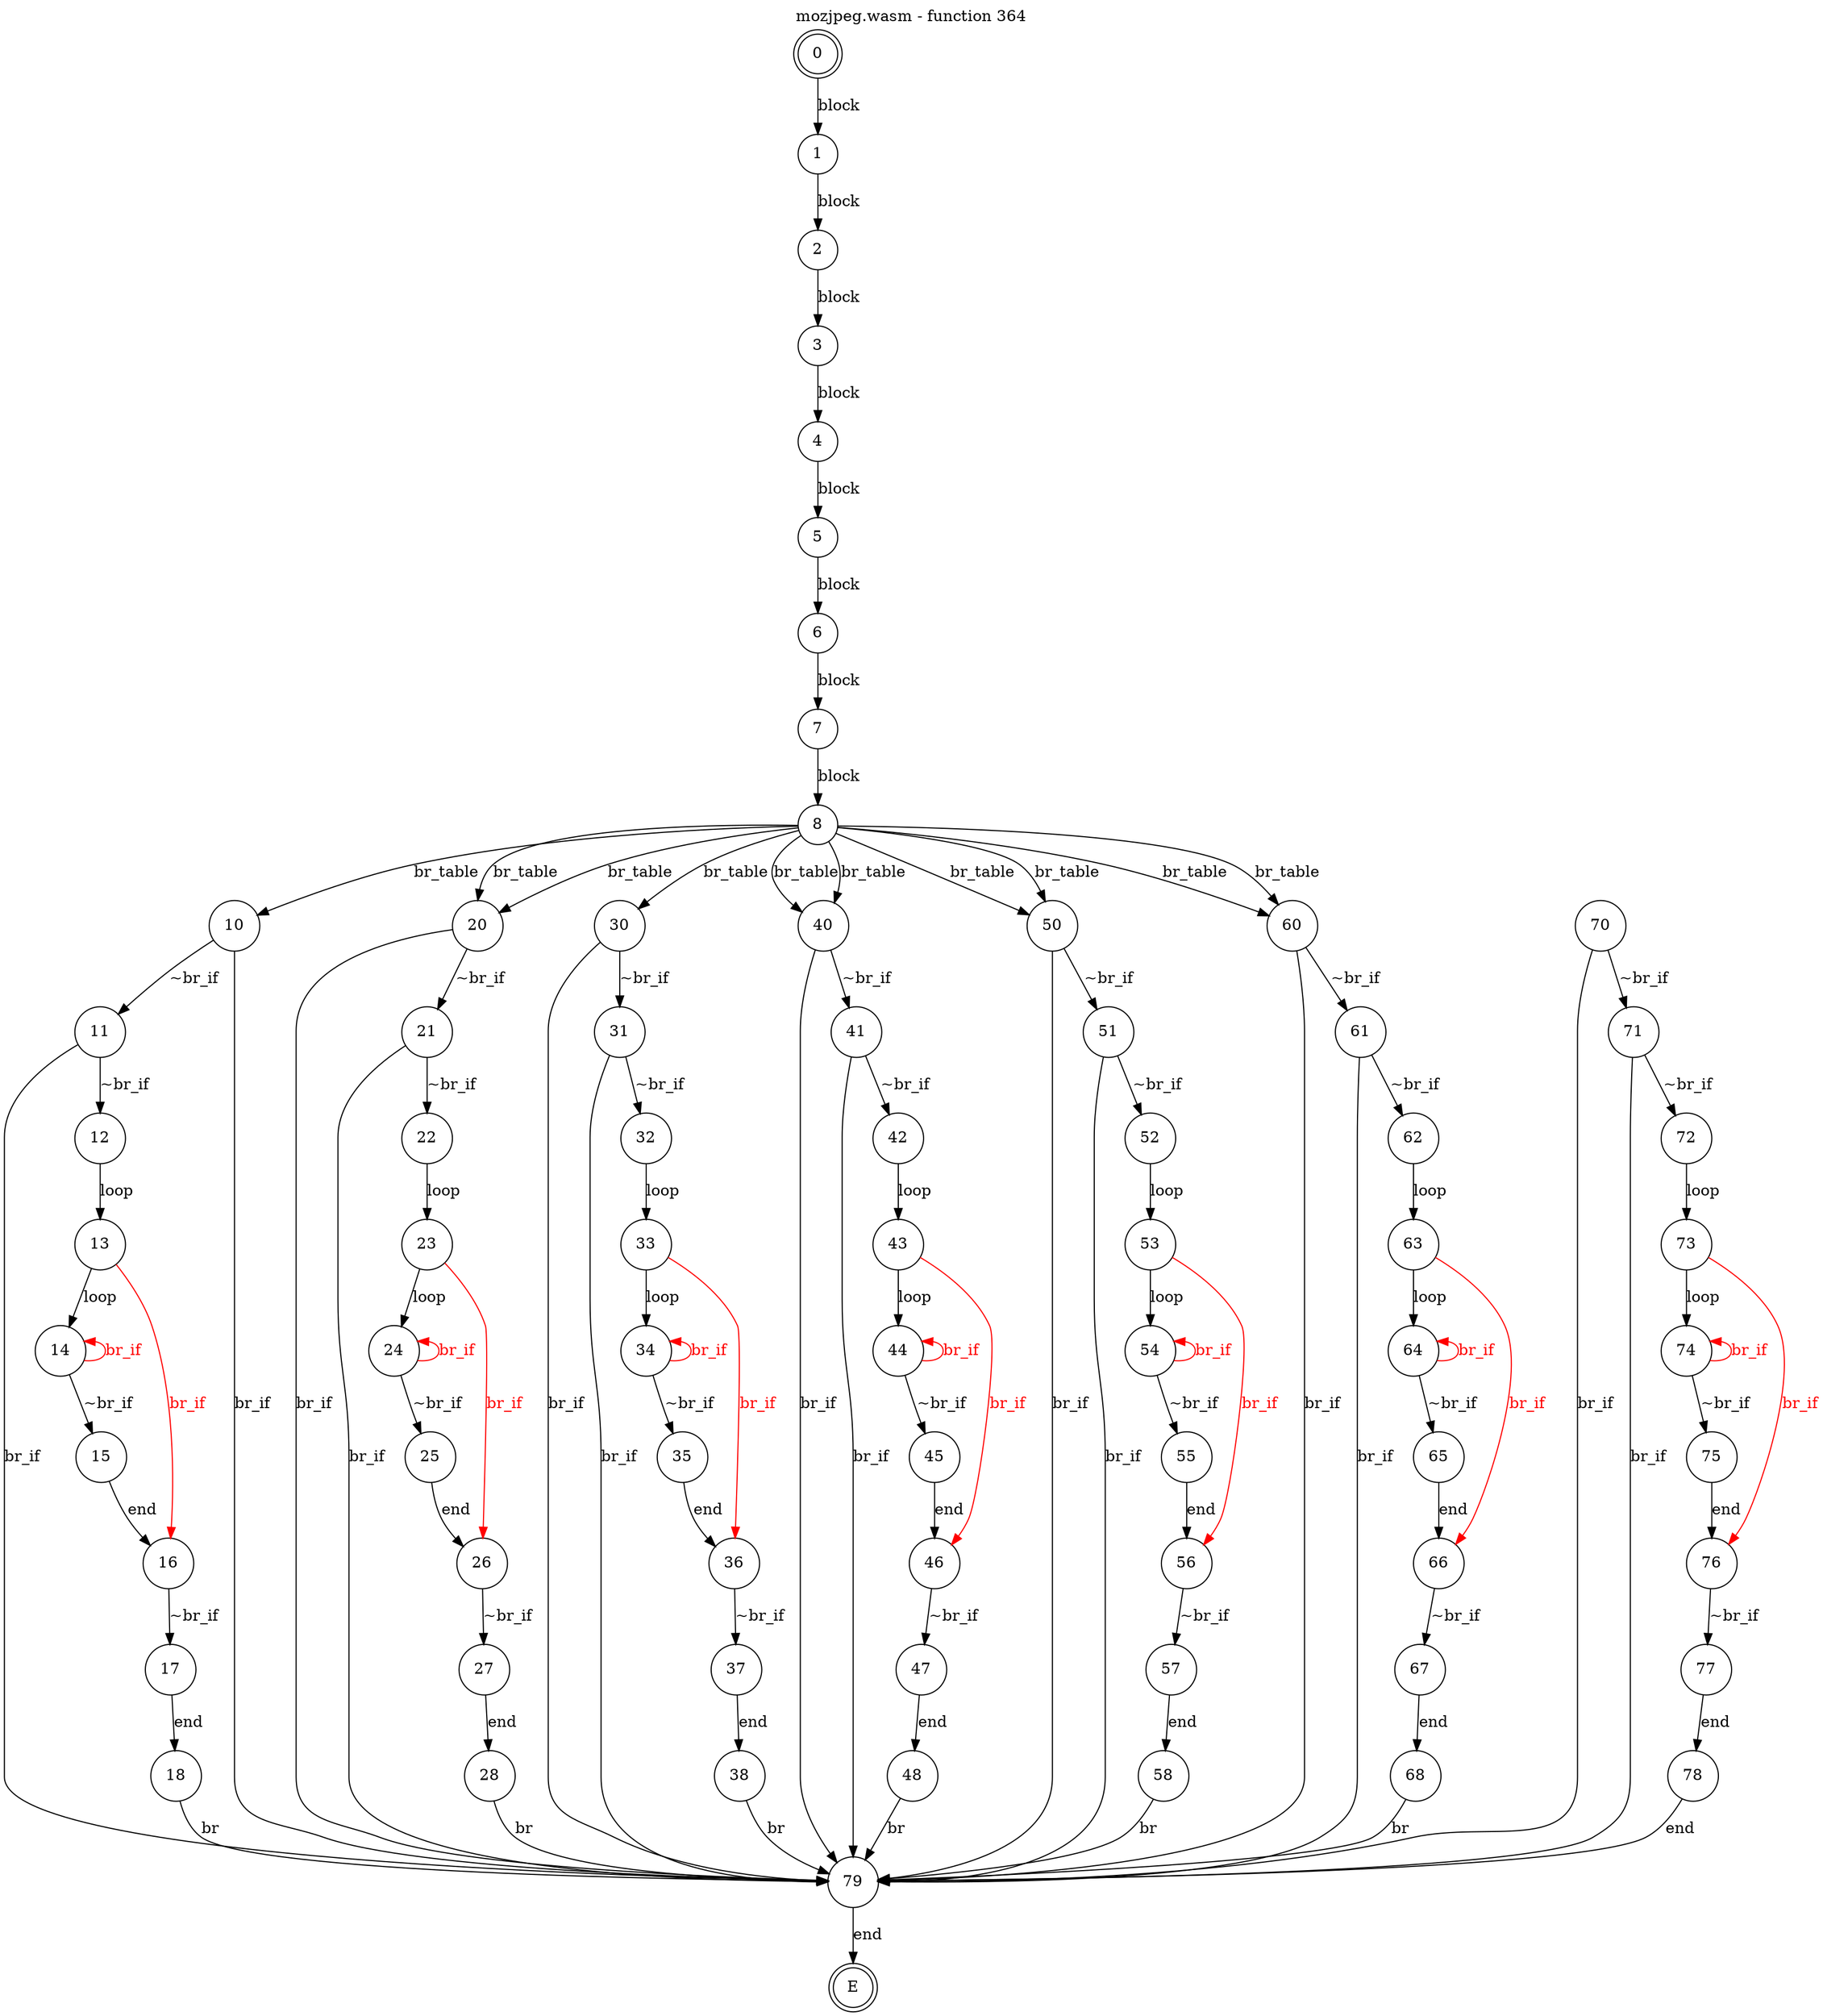 digraph finite_state_machine {
    label = "mozjpeg.wasm - function 364"
    labelloc =  t
    labelfontsize = 16
    labelfontcolor = black
    labelfontname = "Helvetica"
    node [shape = doublecircle]; 0 E ;
    node [shape = circle];
    0 -> 1[label="block"];
    1 -> 2[label="block"];
    2 -> 3[label="block"];
    3 -> 4[label="block"];
    4 -> 5[label="block"];
    5 -> 6[label="block"];
    6 -> 7[label="block"];
    7 -> 8[label="block"];
    8 -> 10[label="br_table"];
    8 -> 20[label="br_table"];
    8 -> 30[label="br_table"];
    8 -> 40[label="br_table"];
    8 -> 50[label="br_table"];
    8 -> 60[label="br_table"];
    8 -> 20[label="br_table"];
    8 -> 40[label="br_table"];
    8 -> 50[label="br_table"];
    8 -> 60[label="br_table"];
    10 -> 11[label="~br_if"];
    10 -> 79[label="br_if"];
    11 -> 12[label="~br_if"];
    11 -> 79[label="br_if"];
    12 -> 13[label="loop"];
    13 -> 14[label="loop"];
    14 -> 15[label="~br_if"];
    14 -> 14[color="red" dir=back fontcolor="red" label="br_if"];
    15 -> 16[label="end"];
    16 -> 17[label="~br_if"];
    16 -> 13[color="red" dir=back fontcolor="red" label="br_if"];
    17 -> 18[label="end"];
    18 -> 79[label="br"];
    20 -> 21[label="~br_if"];
    20 -> 79[label="br_if"];
    21 -> 22[label="~br_if"];
    21 -> 79[label="br_if"];
    22 -> 23[label="loop"];
    23 -> 24[label="loop"];
    24 -> 25[label="~br_if"];
    24 -> 24[color="red" dir=back fontcolor="red" label="br_if"];
    25 -> 26[label="end"];
    26 -> 27[label="~br_if"];
    26 -> 23[color="red" dir=back fontcolor="red" label="br_if"];
    27 -> 28[label="end"];
    28 -> 79[label="br"];
    30 -> 31[label="~br_if"];
    30 -> 79[label="br_if"];
    31 -> 32[label="~br_if"];
    31 -> 79[label="br_if"];
    32 -> 33[label="loop"];
    33 -> 34[label="loop"];
    34 -> 35[label="~br_if"];
    34 -> 34[color="red" dir=back fontcolor="red" label="br_if"];
    35 -> 36[label="end"];
    36 -> 37[label="~br_if"];
    36 -> 33[color="red" dir=back fontcolor="red" label="br_if"];
    37 -> 38[label="end"];
    38 -> 79[label="br"];
    40 -> 41[label="~br_if"];
    40 -> 79[label="br_if"];
    41 -> 42[label="~br_if"];
    41 -> 79[label="br_if"];
    42 -> 43[label="loop"];
    43 -> 44[label="loop"];
    44 -> 45[label="~br_if"];
    44 -> 44[color="red" dir=back fontcolor="red" label="br_if"];
    45 -> 46[label="end"];
    46 -> 47[label="~br_if"];
    46 -> 43[color="red" dir=back fontcolor="red" label="br_if"];
    47 -> 48[label="end"];
    48 -> 79[label="br"];
    50 -> 51[label="~br_if"];
    50 -> 79[label="br_if"];
    51 -> 52[label="~br_if"];
    51 -> 79[label="br_if"];
    52 -> 53[label="loop"];
    53 -> 54[label="loop"];
    54 -> 55[label="~br_if"];
    54 -> 54[color="red" dir=back fontcolor="red" label="br_if"];
    55 -> 56[label="end"];
    56 -> 57[label="~br_if"];
    56 -> 53[color="red" dir=back fontcolor="red" label="br_if"];
    57 -> 58[label="end"];
    58 -> 79[label="br"];
    60 -> 61[label="~br_if"];
    60 -> 79[label="br_if"];
    61 -> 62[label="~br_if"];
    61 -> 79[label="br_if"];
    62 -> 63[label="loop"];
    63 -> 64[label="loop"];
    64 -> 65[label="~br_if"];
    64 -> 64[color="red" dir=back fontcolor="red" label="br_if"];
    65 -> 66[label="end"];
    66 -> 67[label="~br_if"];
    66 -> 63[color="red" dir=back fontcolor="red" label="br_if"];
    67 -> 68[label="end"];
    68 -> 79[label="br"];
    70 -> 71[label="~br_if"];
    70 -> 79[label="br_if"];
    71 -> 72[label="~br_if"];
    71 -> 79[label="br_if"];
    72 -> 73[label="loop"];
    73 -> 74[label="loop"];
    74 -> 75[label="~br_if"];
    74 -> 74[color="red" dir=back fontcolor="red" label="br_if"];
    75 -> 76[label="end"];
    76 -> 77[label="~br_if"];
    76 -> 73[color="red" dir=back fontcolor="red" label="br_if"];
    77 -> 78[label="end"];
    78 -> 79[label="end"];
    79 -> E[label="end"];
}
